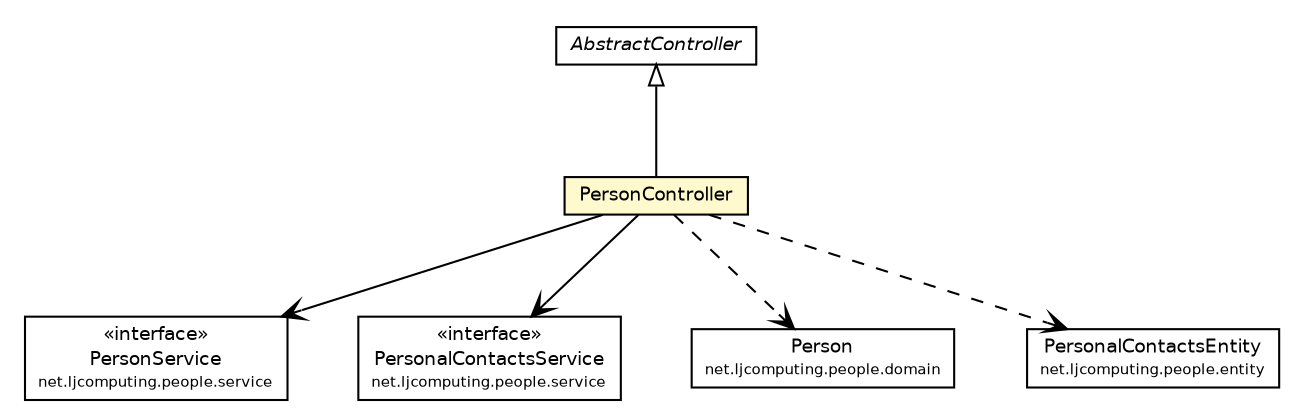 #!/usr/local/bin/dot
#
# Class diagram 
# Generated by UMLGraph version R5_6 (http://www.umlgraph.org/)
#

digraph G {
	edge [fontname="Helvetica",fontsize=10,labelfontname="Helvetica",labelfontsize=10];
	node [fontname="Helvetica",fontsize=10,shape=plaintext];
	nodesep=0.25;
	ranksep=0.5;
	// net.ljcomputing.people.web.controller.PersonController
	c201 [label=<<table title="net.ljcomputing.people.web.controller.PersonController" border="0" cellborder="1" cellspacing="0" cellpadding="2" port="p" bgcolor="lemonChiffon" href="./PersonController.html">
		<tr><td><table border="0" cellspacing="0" cellpadding="1">
<tr><td align="center" balign="center"> PersonController </td></tr>
		</table></td></tr>
		</table>>, URL="./PersonController.html", fontname="Helvetica", fontcolor="black", fontsize=9.0];
	// net.ljcomputing.people.web.controller.AbstractController
	c204 [label=<<table title="net.ljcomputing.people.web.controller.AbstractController" border="0" cellborder="1" cellspacing="0" cellpadding="2" port="p" href="./AbstractController.html">
		<tr><td><table border="0" cellspacing="0" cellpadding="1">
<tr><td align="center" balign="center"><font face="Helvetica-Oblique"> AbstractController </font></td></tr>
		</table></td></tr>
		</table>>, URL="./AbstractController.html", fontname="Helvetica", fontcolor="black", fontsize=9.0];
	//net.ljcomputing.people.web.controller.PersonController extends net.ljcomputing.people.web.controller.AbstractController
	c204:p -> c201:p [dir=back,arrowtail=empty];
	// net.ljcomputing.people.web.controller.PersonController NAVASSOC net.ljcomputing.people.service.PersonService
	c201:p -> c206:p [taillabel="", label="", headlabel="", fontname="Helvetica", fontcolor="black", fontsize=10.0, color="black", arrowhead=open];
	// net.ljcomputing.people.web.controller.PersonController NAVASSOC net.ljcomputing.people.service.PersonalContactsService
	c201:p -> c207:p [taillabel="", label="", headlabel="", fontname="Helvetica", fontcolor="black", fontsize=10.0, color="black", arrowhead=open];
	// net.ljcomputing.people.web.controller.PersonController DEPEND net.ljcomputing.people.domain.Person
	c201:p -> c208:p [taillabel="", label="", headlabel="", fontname="Helvetica", fontcolor="black", fontsize=10.0, color="black", arrowhead=open, style=dashed];
	// net.ljcomputing.people.web.controller.PersonController DEPEND net.ljcomputing.people.entity.PersonalContactsEntity
	c201:p -> c209:p [taillabel="", label="", headlabel="", fontname="Helvetica", fontcolor="black", fontsize=10.0, color="black", arrowhead=open, style=dashed];
	// net.ljcomputing.people.service.PersonService
	c206 [label=<<table title="net.ljcomputing.people.service.PersonService" border="0" cellborder="1" cellspacing="0" cellpadding="2" port="p">
		<tr><td><table border="0" cellspacing="0" cellpadding="1">
<tr><td align="center" balign="center"> &#171;interface&#187; </td></tr>
<tr><td align="center" balign="center"> PersonService </td></tr>
<tr><td align="center" balign="center"><font point-size="7.0"> net.ljcomputing.people.service </font></td></tr>
		</table></td></tr>
		</table>>, URL="null", fontname="Helvetica", fontcolor="black", fontsize=9.0];
	// net.ljcomputing.people.service.PersonalContactsService
	c207 [label=<<table title="net.ljcomputing.people.service.PersonalContactsService" border="0" cellborder="1" cellspacing="0" cellpadding="2" port="p">
		<tr><td><table border="0" cellspacing="0" cellpadding="1">
<tr><td align="center" balign="center"> &#171;interface&#187; </td></tr>
<tr><td align="center" balign="center"> PersonalContactsService </td></tr>
<tr><td align="center" balign="center"><font point-size="7.0"> net.ljcomputing.people.service </font></td></tr>
		</table></td></tr>
		</table>>, URL="null", fontname="Helvetica", fontcolor="black", fontsize=9.0];
	// net.ljcomputing.people.domain.Person
	c208 [label=<<table title="net.ljcomputing.people.domain.Person" border="0" cellborder="1" cellspacing="0" cellpadding="2" port="p">
		<tr><td><table border="0" cellspacing="0" cellpadding="1">
<tr><td align="center" balign="center"> Person </td></tr>
<tr><td align="center" balign="center"><font point-size="7.0"> net.ljcomputing.people.domain </font></td></tr>
		</table></td></tr>
		</table>>, URL="null", fontname="Helvetica", fontcolor="black", fontsize=9.0];
	// net.ljcomputing.people.entity.PersonalContactsEntity
	c209 [label=<<table title="net.ljcomputing.people.entity.PersonalContactsEntity" border="0" cellborder="1" cellspacing="0" cellpadding="2" port="p">
		<tr><td><table border="0" cellspacing="0" cellpadding="1">
<tr><td align="center" balign="center"> PersonalContactsEntity </td></tr>
<tr><td align="center" balign="center"><font point-size="7.0"> net.ljcomputing.people.entity </font></td></tr>
		</table></td></tr>
		</table>>, URL="null", fontname="Helvetica", fontcolor="black", fontsize=9.0];
}

